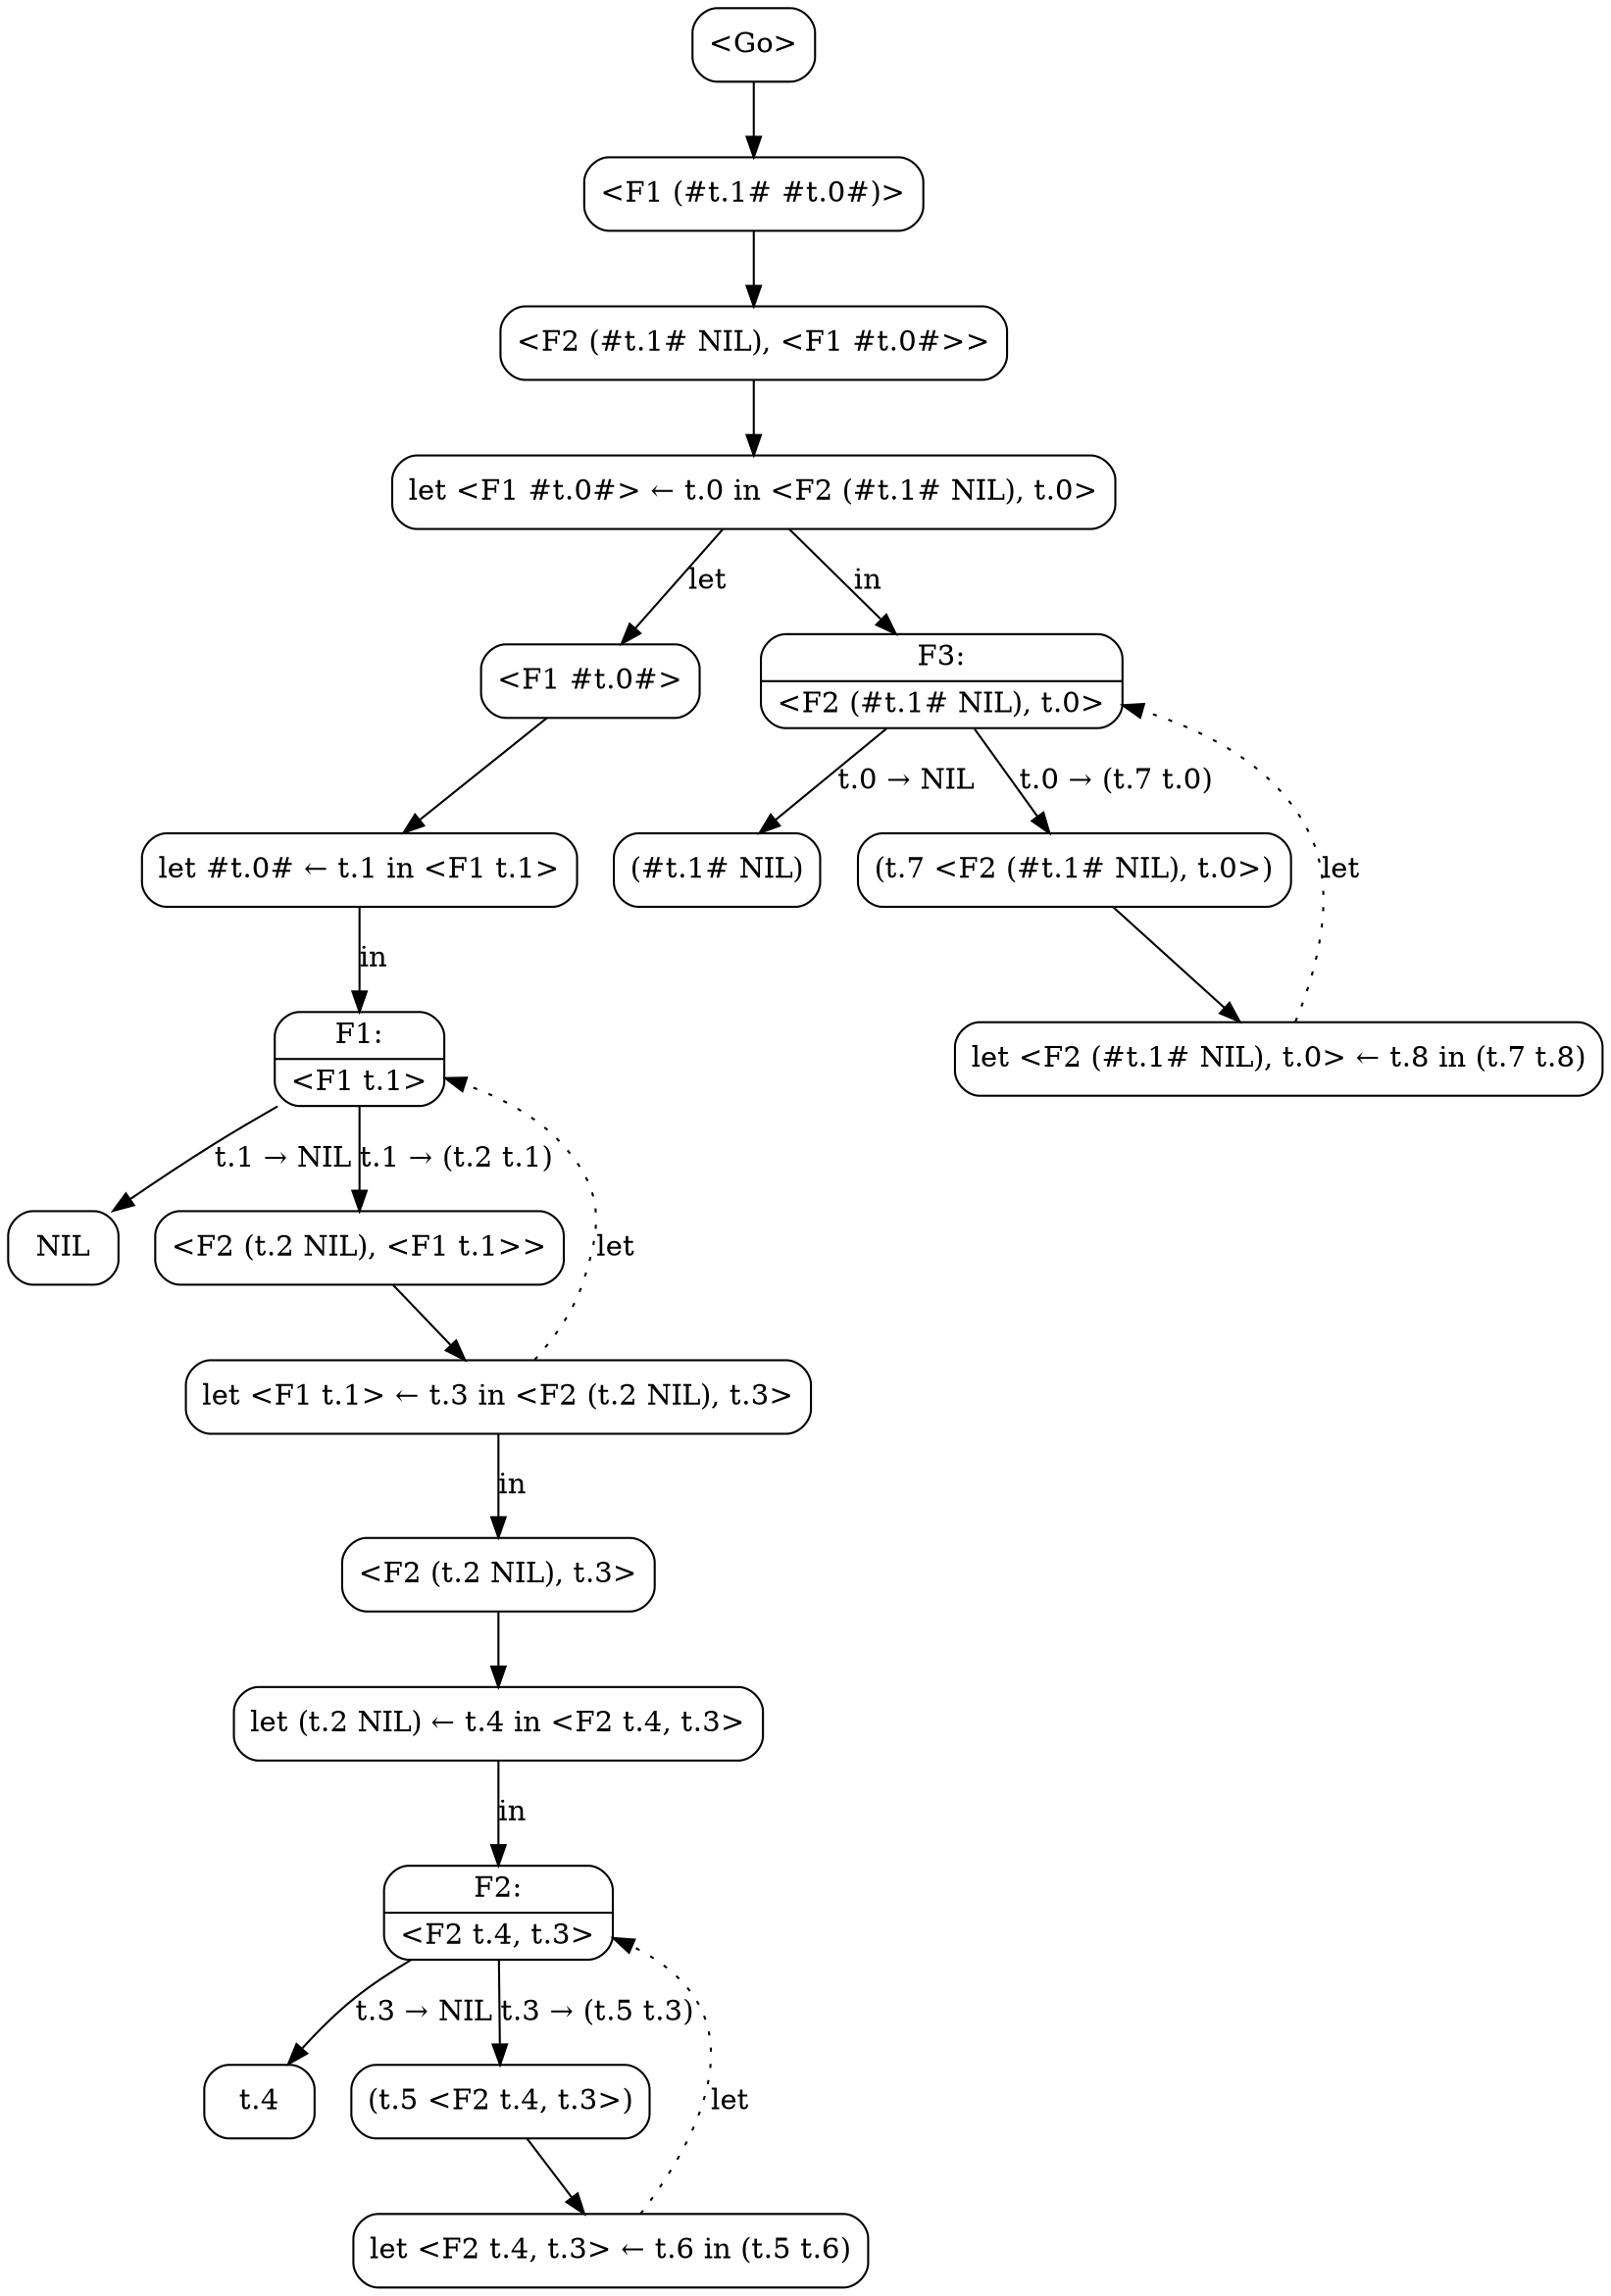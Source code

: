 digraph {
  node [shape=box, style=rounded];

  C0 [label="<Go>"];
  C1 [label="<F1 (#t.1# #t.0#)>"];
  C0 -> C1;
  C2 [label="<F2 (#t.1# NIL), <F1 #t.0#>>"];
  C1 -> C2;
  C3 [label="let <F1 #t.0#> ← t.0 in <F2 (#t.1# NIL), t.0>"];
  C2 -> C3;
  C4 [label="<F1 #t.0#>"];
  C3 -> C4 [label="let"];
  C4a [label="let #t.0# ← t.1 in <F1 t.1>"];
  C4 -> C4a;
  F1 [shape=record, label="{F1:|\<F1 t.1\>}"];
  C4a -> F1 [label="in"];
  C5 [label="NIL"];
  F1 -> C5 [label="t.1 → NIL"];
  C6 [label="<F2 (t.2 NIL), <F1 t.1>>"];
  F1 -> C6 [label="t.1 → (t.2 t.1)"];
  C7 [label="let <F1 t.1> ← t.3 in <F2 (t.2 NIL), t.3>"];
  C6 -> C7;
  C7 -> F1 [label="let", style=dotted];
  C8 [label="<F2 (t.2 NIL), t.3>"];
  C7 -> C8 [label="in"];
  C9 [label="let (t.2 NIL) ← t.4 in <F2 t.4, t.3>"];
  C8 -> C9;
  F2 [shape=record, label="{F2:|\<F2 t.4, t.3\>}"];
  C9 -> F2 [label="in"];
  C10 [label="t.4"];
  F2 -> C10 [label="t.3 → NIL"];
  C11 [label="(t.5 <F2 t.4, t.3>)"];
  F2 -> C11 [label="t.3 → (t.5 t.3)"];
  C12 [label="let <F2 t.4, t.3> ← t.6 in (t.5 t.6)"];
  C11 -> C12;
  C12 -> F2 [label="let", style=dotted];
  F3 [shape=record, label="{F3:|\<F2 (#t.1# NIL), t.0\>}"];
  C3 -> F3 [label="in"];
  C13 [label="(#t.1# NIL)"];
  F3 -> C13 [label="t.0 → NIL"];
  C14 [label="(t.7 <F2 (#t.1# NIL), t.0>)"];
  F3 -> C14 [label="t.0 → (t.7 t.0)"];
  C15 [label="let <F2 (#t.1# NIL), t.0> ← t.8 in (t.7 t.8)"];
  C14 -> C15;
  C15 -> F3 [label="let", style=dotted];
}
